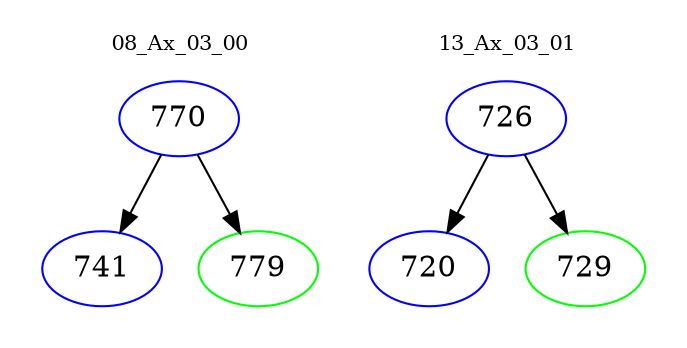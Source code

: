 digraph{
subgraph cluster_0 {
color = white
label = "08_Ax_03_00";
fontsize=10;
T0_770 [label="770", color="blue"]
T0_770 -> T0_741 [color="black"]
T0_741 [label="741", color="blue"]
T0_770 -> T0_779 [color="black"]
T0_779 [label="779", color="green"]
}
subgraph cluster_1 {
color = white
label = "13_Ax_03_01";
fontsize=10;
T1_726 [label="726", color="blue"]
T1_726 -> T1_720 [color="black"]
T1_720 [label="720", color="blue"]
T1_726 -> T1_729 [color="black"]
T1_729 [label="729", color="green"]
}
}
